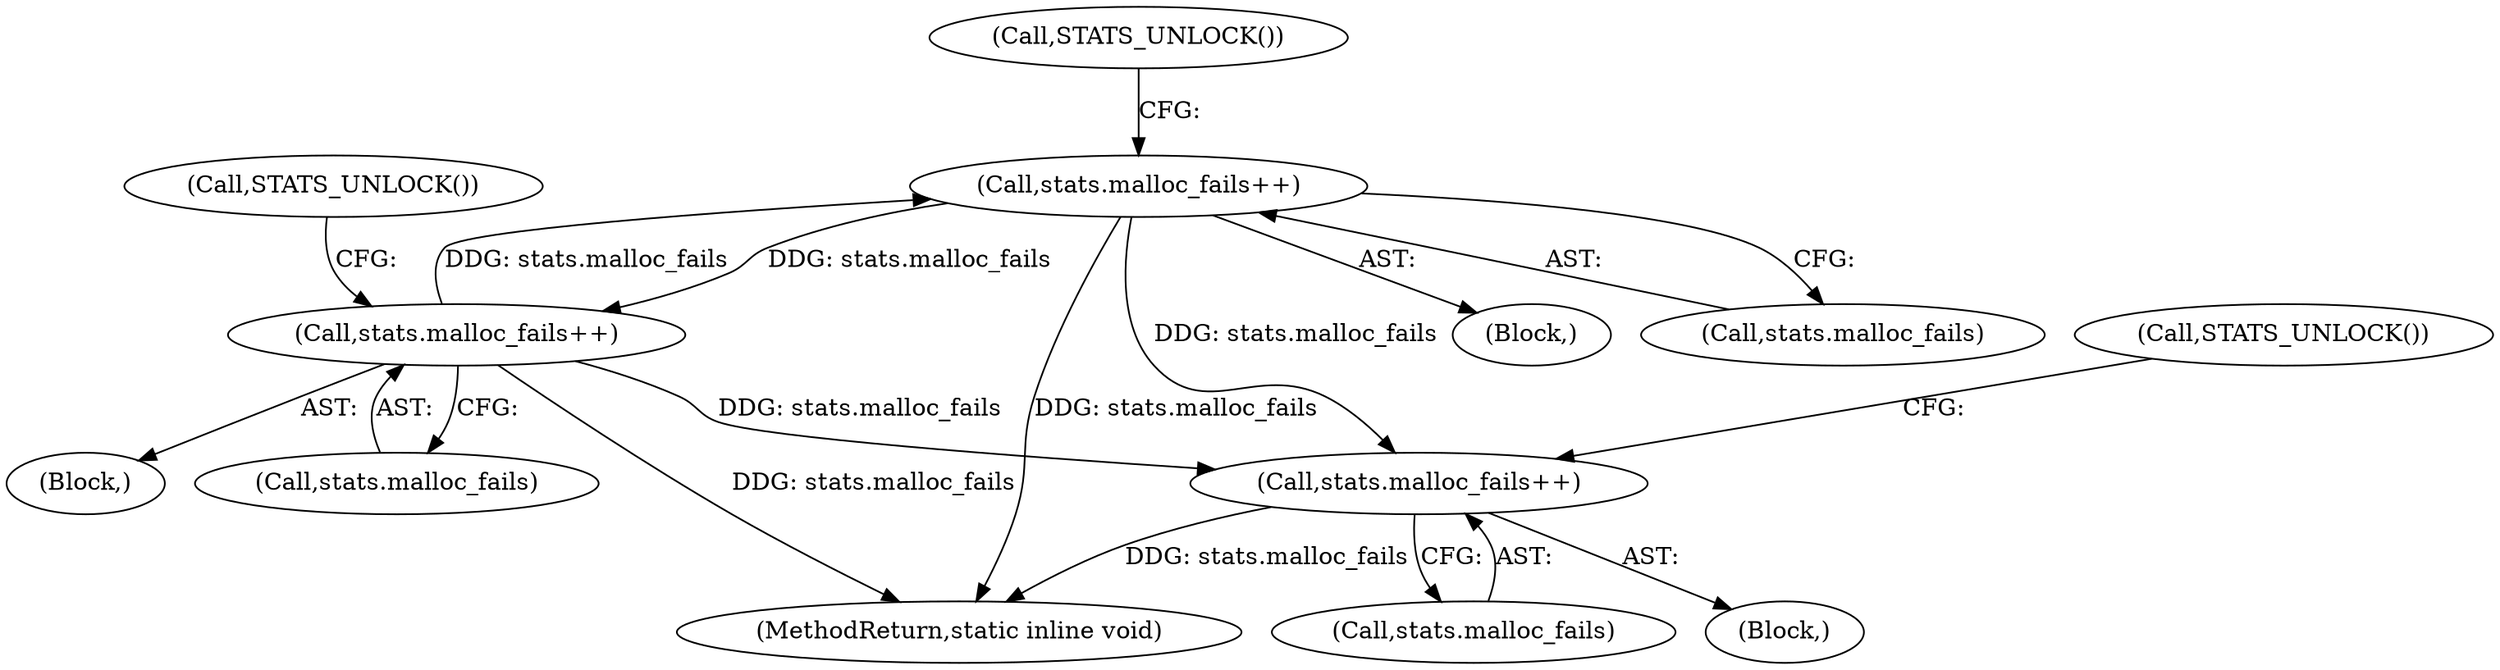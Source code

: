 digraph "0_memcached_a8c4a82787b8b6c256d61bd5c42fb7f92d1bae00@API" {
"1000229" [label="(Call,stats.malloc_fails++)"];
"1000297" [label="(Call,stats.malloc_fails++)"];
"1000229" [label="(Call,stats.malloc_fails++)"];
"1000319" [label="(Call,stats.malloc_fails++)"];
"1000317" [label="(Block,)"];
"1000301" [label="(Call,STATS_UNLOCK())"];
"1000319" [label="(Call,stats.malloc_fails++)"];
"1000320" [label="(Call,stats.malloc_fails)"];
"1000323" [label="(Call,STATS_UNLOCK())"];
"1000297" [label="(Call,stats.malloc_fails++)"];
"1000755" [label="(MethodReturn,static inline void)"];
"1000227" [label="(Block,)"];
"1000298" [label="(Call,stats.malloc_fails)"];
"1000230" [label="(Call,stats.malloc_fails)"];
"1000295" [label="(Block,)"];
"1000233" [label="(Call,STATS_UNLOCK())"];
"1000229" [label="(Call,stats.malloc_fails++)"];
"1000229" -> "1000227"  [label="AST: "];
"1000229" -> "1000230"  [label="CFG: "];
"1000230" -> "1000229"  [label="AST: "];
"1000233" -> "1000229"  [label="CFG: "];
"1000229" -> "1000755"  [label="DDG: stats.malloc_fails"];
"1000297" -> "1000229"  [label="DDG: stats.malloc_fails"];
"1000229" -> "1000297"  [label="DDG: stats.malloc_fails"];
"1000229" -> "1000319"  [label="DDG: stats.malloc_fails"];
"1000297" -> "1000295"  [label="AST: "];
"1000297" -> "1000298"  [label="CFG: "];
"1000298" -> "1000297"  [label="AST: "];
"1000301" -> "1000297"  [label="CFG: "];
"1000297" -> "1000755"  [label="DDG: stats.malloc_fails"];
"1000297" -> "1000319"  [label="DDG: stats.malloc_fails"];
"1000319" -> "1000317"  [label="AST: "];
"1000319" -> "1000320"  [label="CFG: "];
"1000320" -> "1000319"  [label="AST: "];
"1000323" -> "1000319"  [label="CFG: "];
"1000319" -> "1000755"  [label="DDG: stats.malloc_fails"];
}

